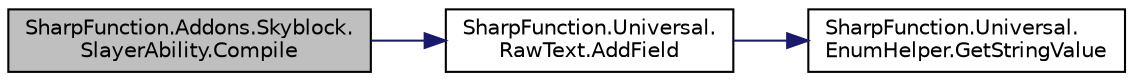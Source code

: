 digraph "SharpFunction.Addons.Skyblock.SlayerAbility.Compile"
{
 // LATEX_PDF_SIZE
  edge [fontname="Helvetica",fontsize="10",labelfontname="Helvetica",labelfontsize="10"];
  node [fontname="Helvetica",fontsize="10",shape=record];
  rankdir="LR";
  Node1 [label="SharpFunction.Addons.Skyblock.\lSlayerAbility.Compile",height=0.2,width=0.4,color="black", fillcolor="grey75", style="filled", fontcolor="black",tooltip="Compiles the slayer ability"];
  Node1 -> Node2 [color="midnightblue",fontsize="10",style="solid",fontname="Helvetica"];
  Node2 [label="SharpFunction.Universal.\lRawText.AddField",height=0.2,width=0.4,color="black", fillcolor="white", style="filled",URL="$class_sharp_function_1_1_universal_1_1_raw_text.html#a85c2b4824118072f76aa24f685a61387",tooltip="Adds a field to raw text"];
  Node2 -> Node3 [color="midnightblue",fontsize="10",style="solid",fontname="Helvetica"];
  Node3 [label="SharpFunction.Universal.\lEnumHelper.GetStringValue",height=0.2,width=0.4,color="black", fillcolor="white", style="filled",URL="$class_sharp_function_1_1_universal_1_1_enum_helper.html#a60f48aa400a8d1c16f8b648beee4937d",tooltip="Gets string value from [EnumValueAttribute] attribute"];
}
